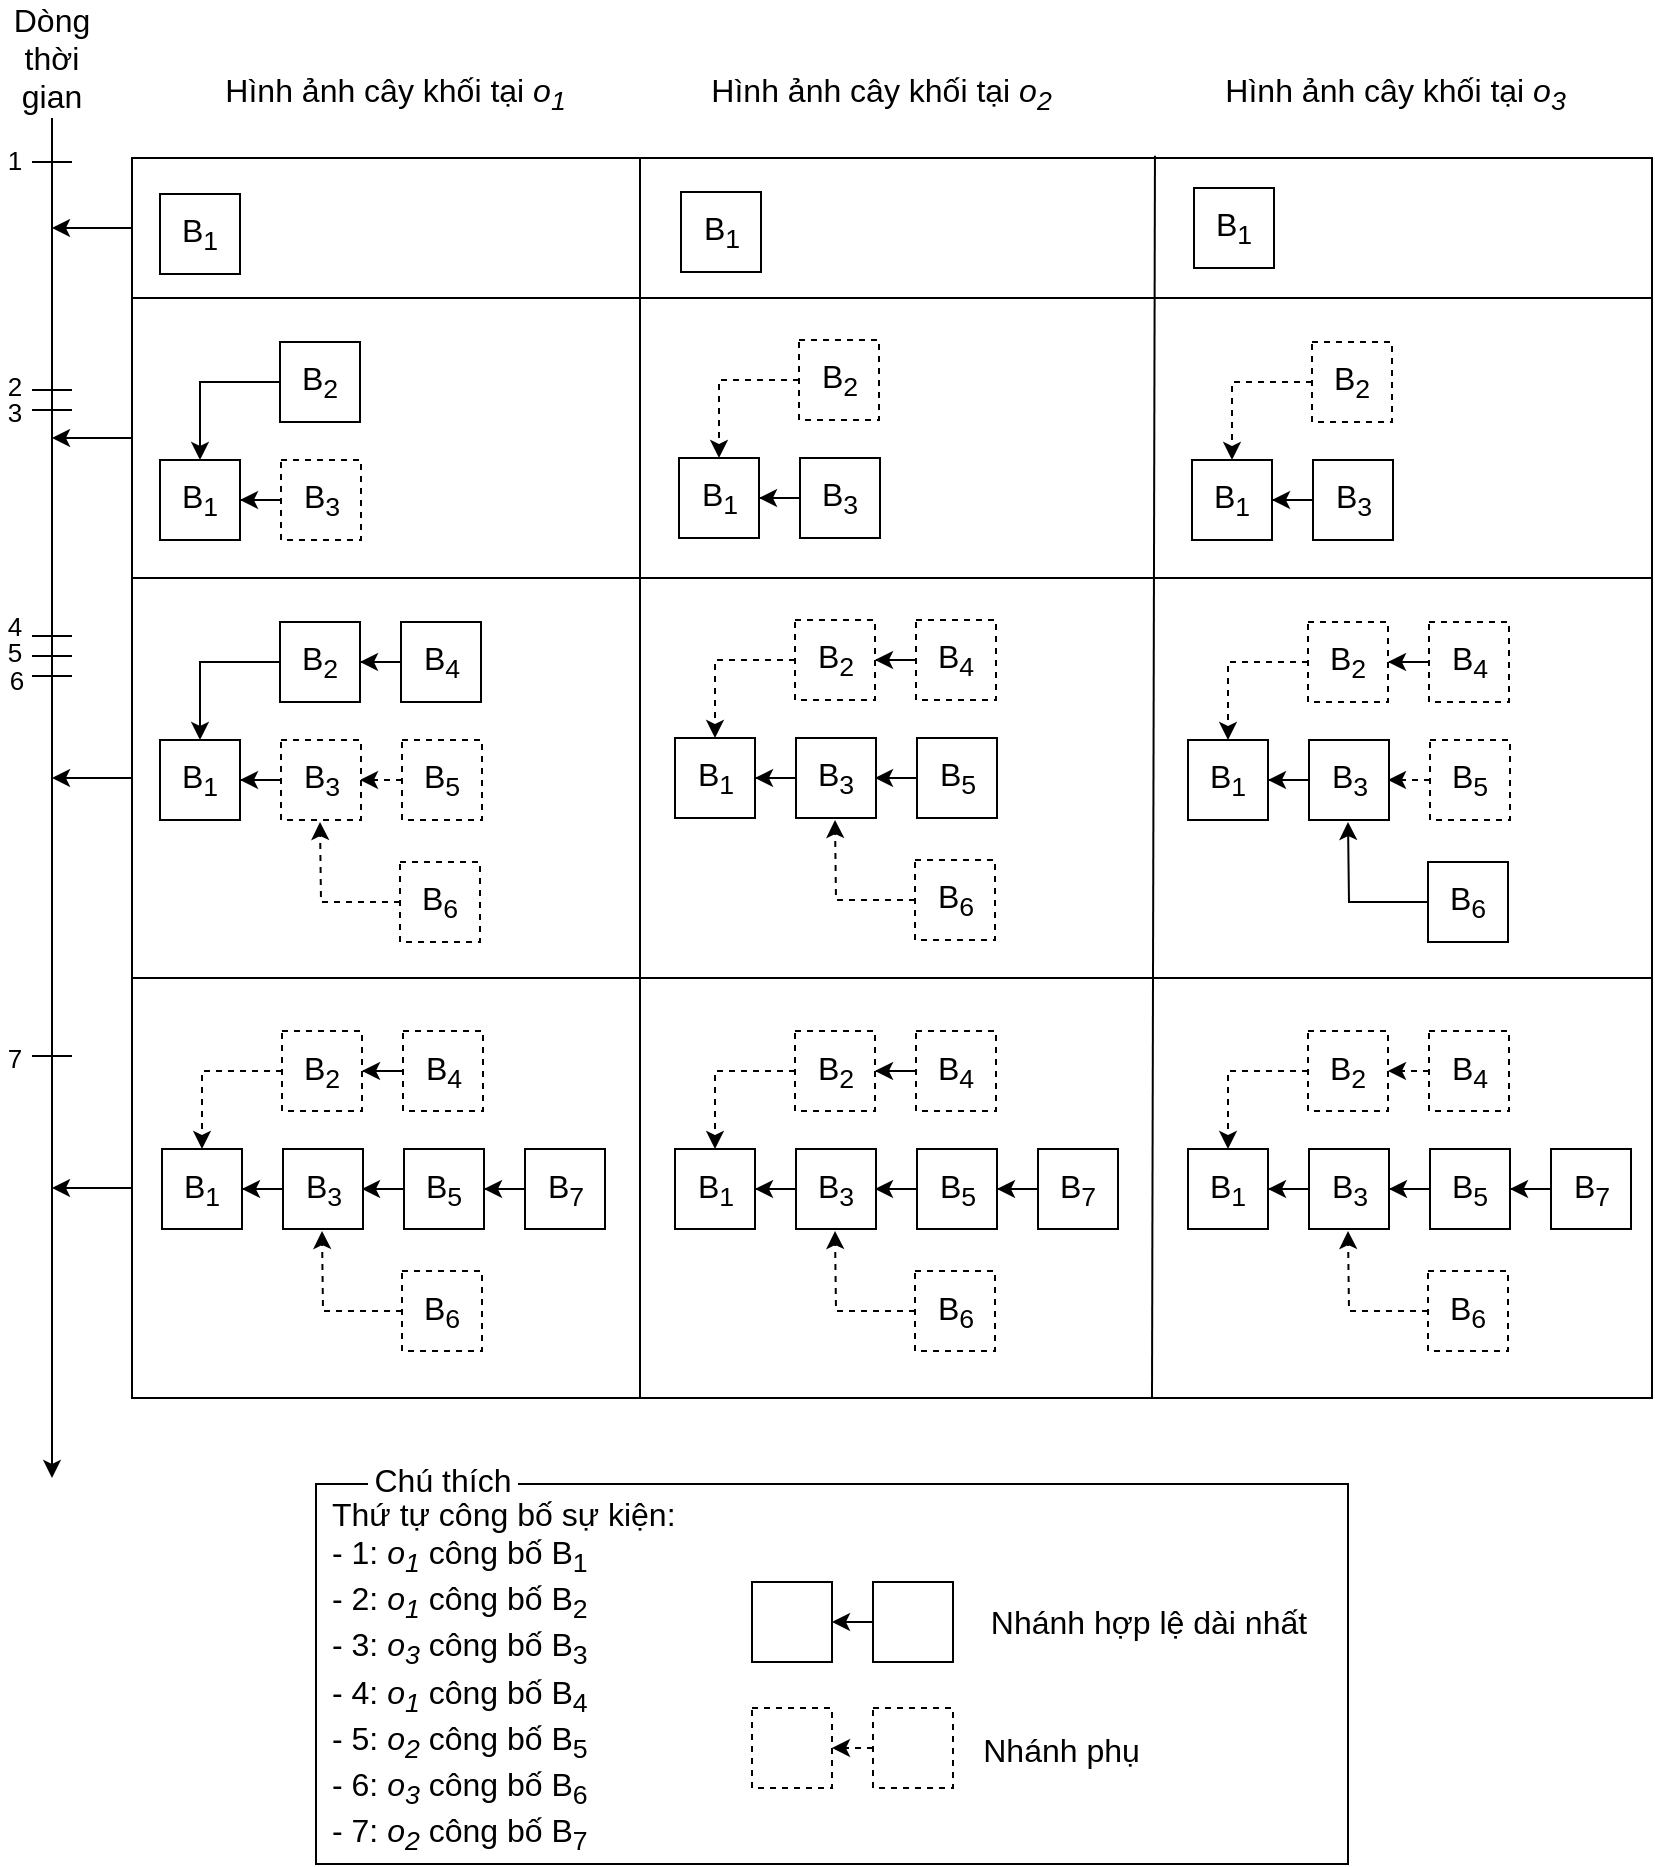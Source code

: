 <mxfile version="10.6.6" type="device"><diagram id="60pgcq1OhIvK2iMoYL3o" name="Page-1"><mxGraphModel dx="1680" dy="1042" grid="1" gridSize="10" guides="1" tooltips="1" connect="1" arrows="1" fold="1" page="1" pageScale="1" pageWidth="850" pageHeight="1100" math="0" shadow="0"><root><mxCell id="0"/><mxCell id="1" parent="0"/><mxCell id="Q00R8BkF4yOuJ2Dg_EBp-383" style="edgeStyle=orthogonalEdgeStyle;rounded=0;orthogonalLoop=1;jettySize=auto;html=1;endSize=6;fontSize=16;" edge="1" parent="1" source="Q00R8BkF4yOuJ2Dg_EBp-369"><mxGeometry relative="1" as="geometry"><mxPoint x="40" y="615" as="targetPoint"/></mxGeometry></mxCell><mxCell id="Q00R8BkF4yOuJ2Dg_EBp-369" value="" style="whiteSpace=wrap;html=1;fontSize=16;fillColor=none;" vertex="1" parent="1"><mxGeometry x="80" y="510" width="760" height="210" as="geometry"/></mxCell><mxCell id="Q00R8BkF4yOuJ2Dg_EBp-1" value="Dòng thời gian&lt;br&gt;" style="text;html=1;strokeColor=none;fillColor=none;align=center;verticalAlign=middle;whiteSpace=wrap;rounded=0;fontSize=16;" vertex="1" parent="1"><mxGeometry x="20" y="40" width="40" height="20" as="geometry"/></mxCell><mxCell id="Q00R8BkF4yOuJ2Dg_EBp-2" value="Hình ảnh cây khối tại &lt;i&gt;o&lt;sub&gt;1&lt;/sub&gt;&amp;nbsp;&lt;/i&gt;" style="text;html=1;strokeColor=none;fillColor=none;align=center;verticalAlign=middle;whiteSpace=wrap;rounded=0;fontSize=16;" vertex="1" parent="1"><mxGeometry x="74" y="58" width="280" height="20" as="geometry"/></mxCell><mxCell id="Q00R8BkF4yOuJ2Dg_EBp-3" value="Hình ảnh cây khối tại &lt;i&gt;o&lt;sub&gt;2&lt;/sub&gt;&amp;nbsp;&lt;/i&gt;" style="text;html=1;strokeColor=none;fillColor=none;align=center;verticalAlign=middle;whiteSpace=wrap;rounded=0;fontSize=16;" vertex="1" parent="1"><mxGeometry x="337" y="58" width="240" height="20" as="geometry"/></mxCell><mxCell id="Q00R8BkF4yOuJ2Dg_EBp-4" value="Hình ảnh cây khối tại &lt;i&gt;o&lt;sub&gt;3&lt;/sub&gt;&amp;nbsp;&lt;/i&gt;" style="text;html=1;strokeColor=none;fillColor=none;align=center;verticalAlign=middle;whiteSpace=wrap;rounded=0;fontSize=16;" vertex="1" parent="1"><mxGeometry x="594" y="58" width="240" height="20" as="geometry"/></mxCell><mxCell id="Q00R8BkF4yOuJ2Dg_EBp-98" value="B&lt;sub&gt;1&lt;/sub&gt;" style="rounded=0;whiteSpace=wrap;html=1;fontSize=16;" vertex="1" parent="1"><mxGeometry x="94" y="118" width="40" height="40" as="geometry"/></mxCell><mxCell id="Q00R8BkF4yOuJ2Dg_EBp-124" value="B&lt;sub&gt;1&lt;/sub&gt;" style="rounded=0;whiteSpace=wrap;html=1;fontSize=16;" vertex="1" parent="1"><mxGeometry x="354.5" y="117" width="40" height="40" as="geometry"/></mxCell><mxCell id="Q00R8BkF4yOuJ2Dg_EBp-150" value="B&lt;sub&gt;1&lt;/sub&gt;" style="rounded=0;whiteSpace=wrap;html=1;fontSize=16;" vertex="1" parent="1"><mxGeometry x="611" y="115" width="40" height="40" as="geometry"/></mxCell><mxCell id="Q00R8BkF4yOuJ2Dg_EBp-163" value="B&lt;sub&gt;1&lt;/sub&gt;" style="rounded=0;whiteSpace=wrap;html=1;fontSize=16;" vertex="1" parent="1"><mxGeometry x="94" y="251" width="40" height="40" as="geometry"/></mxCell><mxCell id="Q00R8BkF4yOuJ2Dg_EBp-164" style="edgeStyle=orthogonalEdgeStyle;rounded=0;orthogonalLoop=1;jettySize=auto;html=1;entryX=0.5;entryY=0;entryDx=0;entryDy=0;fontSize=16;" edge="1" parent="1" source="Q00R8BkF4yOuJ2Dg_EBp-165" target="Q00R8BkF4yOuJ2Dg_EBp-163"><mxGeometry relative="1" as="geometry"/></mxCell><mxCell id="Q00R8BkF4yOuJ2Dg_EBp-165" value="B&lt;sub&gt;2&lt;/sub&gt;" style="rounded=0;whiteSpace=wrap;html=1;fontSize=16;" vertex="1" parent="1"><mxGeometry x="154" y="192" width="40" height="40" as="geometry"/></mxCell><mxCell id="Q00R8BkF4yOuJ2Dg_EBp-166" style="edgeStyle=orthogonalEdgeStyle;rounded=0;orthogonalLoop=1;jettySize=auto;html=1;entryX=1;entryY=0.5;entryDx=0;entryDy=0;fontSize=16;dashed=1;" edge="1" parent="1" source="Q00R8BkF4yOuJ2Dg_EBp-167" target="Q00R8BkF4yOuJ2Dg_EBp-163"><mxGeometry relative="1" as="geometry"/></mxCell><mxCell id="Q00R8BkF4yOuJ2Dg_EBp-167" value="B&lt;sub&gt;3&lt;/sub&gt;" style="rounded=0;whiteSpace=wrap;html=1;fontSize=16;dashed=1;" vertex="1" parent="1"><mxGeometry x="154.5" y="251" width="40" height="40" as="geometry"/></mxCell><mxCell id="Q00R8BkF4yOuJ2Dg_EBp-176" value="B&lt;sub&gt;1&lt;/sub&gt;" style="rounded=0;whiteSpace=wrap;html=1;fontSize=16;" vertex="1" parent="1"><mxGeometry x="353.5" y="250" width="40" height="40" as="geometry"/></mxCell><mxCell id="Q00R8BkF4yOuJ2Dg_EBp-177" style="edgeStyle=orthogonalEdgeStyle;rounded=0;orthogonalLoop=1;jettySize=auto;html=1;entryX=0.5;entryY=0;entryDx=0;entryDy=0;fontSize=16;dashed=1;" edge="1" parent="1" source="Q00R8BkF4yOuJ2Dg_EBp-178" target="Q00R8BkF4yOuJ2Dg_EBp-176"><mxGeometry relative="1" as="geometry"/></mxCell><mxCell id="Q00R8BkF4yOuJ2Dg_EBp-178" value="B&lt;sub&gt;2&lt;/sub&gt;" style="rounded=0;whiteSpace=wrap;html=1;fontSize=16;dashed=1;" vertex="1" parent="1"><mxGeometry x="413.5" y="191" width="40" height="40" as="geometry"/></mxCell><mxCell id="Q00R8BkF4yOuJ2Dg_EBp-179" style="edgeStyle=orthogonalEdgeStyle;rounded=0;orthogonalLoop=1;jettySize=auto;html=1;entryX=1;entryY=0.5;entryDx=0;entryDy=0;fontSize=16;" edge="1" parent="1" source="Q00R8BkF4yOuJ2Dg_EBp-180" target="Q00R8BkF4yOuJ2Dg_EBp-176"><mxGeometry relative="1" as="geometry"/></mxCell><mxCell id="Q00R8BkF4yOuJ2Dg_EBp-180" value="B&lt;sub&gt;3&lt;/sub&gt;" style="rounded=0;whiteSpace=wrap;html=1;fontSize=16;" vertex="1" parent="1"><mxGeometry x="414" y="250" width="40" height="40" as="geometry"/></mxCell><mxCell id="Q00R8BkF4yOuJ2Dg_EBp-189" value="B&lt;sub&gt;1&lt;/sub&gt;" style="rounded=0;whiteSpace=wrap;html=1;fontSize=16;" vertex="1" parent="1"><mxGeometry x="610" y="251" width="40" height="40" as="geometry"/></mxCell><mxCell id="Q00R8BkF4yOuJ2Dg_EBp-190" style="edgeStyle=orthogonalEdgeStyle;rounded=0;orthogonalLoop=1;jettySize=auto;html=1;entryX=0.5;entryY=0;entryDx=0;entryDy=0;fontSize=16;dashed=1;" edge="1" parent="1" source="Q00R8BkF4yOuJ2Dg_EBp-191" target="Q00R8BkF4yOuJ2Dg_EBp-189"><mxGeometry relative="1" as="geometry"/></mxCell><mxCell id="Q00R8BkF4yOuJ2Dg_EBp-191" value="B&lt;sub&gt;2&lt;/sub&gt;" style="rounded=0;whiteSpace=wrap;html=1;fontSize=16;dashed=1;" vertex="1" parent="1"><mxGeometry x="670" y="192" width="40" height="40" as="geometry"/></mxCell><mxCell id="Q00R8BkF4yOuJ2Dg_EBp-192" style="edgeStyle=orthogonalEdgeStyle;rounded=0;orthogonalLoop=1;jettySize=auto;html=1;entryX=1;entryY=0.5;entryDx=0;entryDy=0;fontSize=16;" edge="1" parent="1" source="Q00R8BkF4yOuJ2Dg_EBp-193" target="Q00R8BkF4yOuJ2Dg_EBp-189"><mxGeometry relative="1" as="geometry"/></mxCell><mxCell id="Q00R8BkF4yOuJ2Dg_EBp-193" value="B&lt;sub&gt;3&lt;/sub&gt;" style="rounded=0;whiteSpace=wrap;html=1;fontSize=16;" vertex="1" parent="1"><mxGeometry x="670.5" y="251" width="40" height="40" as="geometry"/></mxCell><mxCell id="Q00R8BkF4yOuJ2Dg_EBp-197" style="edgeStyle=orthogonalEdgeStyle;rounded=0;orthogonalLoop=1;jettySize=auto;html=1;entryX=1;entryY=0.5;entryDx=0;entryDy=0;fontSize=16;" edge="1" parent="1" source="Q00R8BkF4yOuJ2Dg_EBp-198" target="Q00R8BkF4yOuJ2Dg_EBp-205"><mxGeometry relative="1" as="geometry"/></mxCell><mxCell id="Q00R8BkF4yOuJ2Dg_EBp-198" value="B&lt;sub&gt;4&lt;/sub&gt;" style="rounded=0;whiteSpace=wrap;html=1;fontSize=16;" vertex="1" parent="1"><mxGeometry x="214.5" y="332" width="40" height="40" as="geometry"/></mxCell><mxCell id="Q00R8BkF4yOuJ2Dg_EBp-199" style="edgeStyle=orthogonalEdgeStyle;rounded=0;orthogonalLoop=1;jettySize=auto;html=1;fontSize=16;dashed=1;" edge="1" parent="1" source="Q00R8BkF4yOuJ2Dg_EBp-200"><mxGeometry relative="1" as="geometry"><mxPoint x="194" y="411" as="targetPoint"/></mxGeometry></mxCell><mxCell id="Q00R8BkF4yOuJ2Dg_EBp-200" value="B&lt;sub&gt;5&lt;/sub&gt;" style="rounded=0;whiteSpace=wrap;html=1;fontSize=16;dashed=1;labelBackgroundColor=#ffffff;endArrow=classic;" vertex="1" parent="1"><mxGeometry x="215" y="391" width="40" height="40" as="geometry"/></mxCell><mxCell id="Q00R8BkF4yOuJ2Dg_EBp-201" style="edgeStyle=orthogonalEdgeStyle;rounded=0;orthogonalLoop=1;jettySize=auto;html=1;fontSize=16;dashed=1;" edge="1" parent="1" source="Q00R8BkF4yOuJ2Dg_EBp-202"><mxGeometry relative="1" as="geometry"><mxPoint x="174" y="432" as="targetPoint"/></mxGeometry></mxCell><mxCell id="Q00R8BkF4yOuJ2Dg_EBp-202" value="B&lt;sub&gt;6&lt;/sub&gt;" style="rounded=0;whiteSpace=wrap;html=1;fontSize=16;dashed=1;labelBackgroundColor=#ffffff;endArrow=classic;" vertex="1" parent="1"><mxGeometry x="214" y="452" width="40" height="40" as="geometry"/></mxCell><mxCell id="Q00R8BkF4yOuJ2Dg_EBp-203" value="B&lt;sub&gt;1&lt;/sub&gt;" style="rounded=0;whiteSpace=wrap;html=1;fontSize=16;" vertex="1" parent="1"><mxGeometry x="94" y="391" width="40" height="40" as="geometry"/></mxCell><mxCell id="Q00R8BkF4yOuJ2Dg_EBp-204" style="edgeStyle=orthogonalEdgeStyle;rounded=0;orthogonalLoop=1;jettySize=auto;html=1;entryX=0.5;entryY=0;entryDx=0;entryDy=0;fontSize=16;" edge="1" parent="1" source="Q00R8BkF4yOuJ2Dg_EBp-205" target="Q00R8BkF4yOuJ2Dg_EBp-203"><mxGeometry relative="1" as="geometry"/></mxCell><mxCell id="Q00R8BkF4yOuJ2Dg_EBp-205" value="B&lt;sub&gt;2&lt;/sub&gt;" style="rounded=0;whiteSpace=wrap;html=1;fontSize=16;" vertex="1" parent="1"><mxGeometry x="154" y="332" width="40" height="40" as="geometry"/></mxCell><mxCell id="Q00R8BkF4yOuJ2Dg_EBp-206" style="edgeStyle=orthogonalEdgeStyle;rounded=0;orthogonalLoop=1;jettySize=auto;html=1;entryX=1;entryY=0.5;entryDx=0;entryDy=0;fontSize=16;dashed=1;" edge="1" parent="1" source="Q00R8BkF4yOuJ2Dg_EBp-207" target="Q00R8BkF4yOuJ2Dg_EBp-203"><mxGeometry relative="1" as="geometry"/></mxCell><mxCell id="Q00R8BkF4yOuJ2Dg_EBp-207" value="B&lt;sub&gt;3&lt;/sub&gt;" style="rounded=0;whiteSpace=wrap;html=1;fontSize=16;dashed=1;labelBackgroundColor=#ffffff;endArrow=classic;" vertex="1" parent="1"><mxGeometry x="154.5" y="391" width="40" height="40" as="geometry"/></mxCell><mxCell id="Q00R8BkF4yOuJ2Dg_EBp-360" style="edgeStyle=orthogonalEdgeStyle;rounded=0;orthogonalLoop=1;jettySize=auto;html=1;entryX=1;entryY=0.5;entryDx=0;entryDy=0;dashed=1;endSize=6;fontSize=16;" edge="1" parent="1" source="Q00R8BkF4yOuJ2Dg_EBp-211" target="Q00R8BkF4yOuJ2Dg_EBp-218"><mxGeometry relative="1" as="geometry"/></mxCell><mxCell id="Q00R8BkF4yOuJ2Dg_EBp-211" value="B&lt;sub&gt;4&lt;/sub&gt;" style="rounded=0;whiteSpace=wrap;html=1;fontSize=16;dashed=1;labelBackgroundColor=#ffffff;endArrow=classic;" vertex="1" parent="1"><mxGeometry x="472" y="331" width="40" height="40" as="geometry"/></mxCell><mxCell id="Q00R8BkF4yOuJ2Dg_EBp-212" style="edgeStyle=orthogonalEdgeStyle;rounded=0;orthogonalLoop=1;jettySize=auto;html=1;fontSize=16;" edge="1" parent="1" source="Q00R8BkF4yOuJ2Dg_EBp-213"><mxGeometry relative="1" as="geometry"><mxPoint x="451.5" y="410" as="targetPoint"/></mxGeometry></mxCell><mxCell id="Q00R8BkF4yOuJ2Dg_EBp-213" value="B&lt;sub&gt;5&lt;/sub&gt;" style="rounded=0;whiteSpace=wrap;html=1;fontSize=16;" vertex="1" parent="1"><mxGeometry x="472.5" y="390" width="40" height="40" as="geometry"/></mxCell><mxCell id="Q00R8BkF4yOuJ2Dg_EBp-214" style="edgeStyle=orthogonalEdgeStyle;rounded=0;orthogonalLoop=1;jettySize=auto;html=1;fontSize=16;dashed=1;" edge="1" parent="1" source="Q00R8BkF4yOuJ2Dg_EBp-215"><mxGeometry relative="1" as="geometry"><mxPoint x="431.5" y="431" as="targetPoint"/></mxGeometry></mxCell><mxCell id="Q00R8BkF4yOuJ2Dg_EBp-215" value="B&lt;sub&gt;6&lt;/sub&gt;" style="rounded=0;whiteSpace=wrap;html=1;fontSize=16;dashed=1;labelBackgroundColor=#ffffff;endArrow=classic;" vertex="1" parent="1"><mxGeometry x="471.5" y="451" width="40" height="40" as="geometry"/></mxCell><mxCell id="Q00R8BkF4yOuJ2Dg_EBp-216" value="B&lt;sub&gt;1&lt;/sub&gt;" style="rounded=0;whiteSpace=wrap;html=1;fontSize=16;" vertex="1" parent="1"><mxGeometry x="351.5" y="390" width="40" height="40" as="geometry"/></mxCell><mxCell id="Q00R8BkF4yOuJ2Dg_EBp-217" style="edgeStyle=orthogonalEdgeStyle;rounded=0;orthogonalLoop=1;jettySize=auto;html=1;entryX=0.5;entryY=0;entryDx=0;entryDy=0;fontSize=16;dashed=1;" edge="1" parent="1" source="Q00R8BkF4yOuJ2Dg_EBp-218" target="Q00R8BkF4yOuJ2Dg_EBp-216"><mxGeometry relative="1" as="geometry"/></mxCell><mxCell id="Q00R8BkF4yOuJ2Dg_EBp-218" value="B&lt;sub&gt;2&lt;/sub&gt;" style="rounded=0;whiteSpace=wrap;html=1;fontSize=16;dashed=1;labelBackgroundColor=#ffffff;endArrow=classic;" vertex="1" parent="1"><mxGeometry x="411.5" y="331" width="40" height="40" as="geometry"/></mxCell><mxCell id="Q00R8BkF4yOuJ2Dg_EBp-219" style="edgeStyle=orthogonalEdgeStyle;rounded=0;orthogonalLoop=1;jettySize=auto;html=1;entryX=1;entryY=0.5;entryDx=0;entryDy=0;fontSize=16;" edge="1" parent="1" source="Q00R8BkF4yOuJ2Dg_EBp-220" target="Q00R8BkF4yOuJ2Dg_EBp-216"><mxGeometry relative="1" as="geometry"/></mxCell><mxCell id="Q00R8BkF4yOuJ2Dg_EBp-220" value="B&lt;sub&gt;3&lt;/sub&gt;" style="rounded=0;whiteSpace=wrap;html=1;fontSize=16;" vertex="1" parent="1"><mxGeometry x="412" y="390" width="40" height="40" as="geometry"/></mxCell><mxCell id="Q00R8BkF4yOuJ2Dg_EBp-223" style="edgeStyle=orthogonalEdgeStyle;rounded=0;orthogonalLoop=1;jettySize=auto;html=1;entryX=1;entryY=0.5;entryDx=0;entryDy=0;fontSize=16;dashed=1;" edge="1" parent="1" source="Q00R8BkF4yOuJ2Dg_EBp-224" target="Q00R8BkF4yOuJ2Dg_EBp-231"><mxGeometry relative="1" as="geometry"/></mxCell><mxCell id="Q00R8BkF4yOuJ2Dg_EBp-224" value="B&lt;sub&gt;4&lt;/sub&gt;" style="rounded=0;whiteSpace=wrap;html=1;fontSize=16;dashed=1;labelBackgroundColor=#ffffff;endArrow=classic;" vertex="1" parent="1"><mxGeometry x="728.5" y="332" width="40" height="40" as="geometry"/></mxCell><mxCell id="Q00R8BkF4yOuJ2Dg_EBp-225" style="edgeStyle=orthogonalEdgeStyle;rounded=0;orthogonalLoop=1;jettySize=auto;html=1;fontSize=16;dashed=1;" edge="1" parent="1" source="Q00R8BkF4yOuJ2Dg_EBp-226"><mxGeometry relative="1" as="geometry"><mxPoint x="708" y="411" as="targetPoint"/></mxGeometry></mxCell><mxCell id="Q00R8BkF4yOuJ2Dg_EBp-226" value="B&lt;sub&gt;5&lt;/sub&gt;" style="rounded=0;whiteSpace=wrap;html=1;fontSize=16;dashed=1;labelBackgroundColor=#ffffff;endArrow=classic;" vertex="1" parent="1"><mxGeometry x="729" y="391" width="40" height="40" as="geometry"/></mxCell><mxCell id="Q00R8BkF4yOuJ2Dg_EBp-227" style="edgeStyle=orthogonalEdgeStyle;rounded=0;orthogonalLoop=1;jettySize=auto;html=1;fontSize=16;" edge="1" parent="1" source="Q00R8BkF4yOuJ2Dg_EBp-228"><mxGeometry relative="1" as="geometry"><mxPoint x="688" y="432" as="targetPoint"/></mxGeometry></mxCell><mxCell id="Q00R8BkF4yOuJ2Dg_EBp-228" value="B&lt;sub&gt;6&lt;/sub&gt;" style="rounded=0;whiteSpace=wrap;html=1;fontSize=16;" vertex="1" parent="1"><mxGeometry x="728" y="452" width="40" height="40" as="geometry"/></mxCell><mxCell id="Q00R8BkF4yOuJ2Dg_EBp-229" value="B&lt;sub&gt;1&lt;/sub&gt;" style="rounded=0;whiteSpace=wrap;html=1;fontSize=16;" vertex="1" parent="1"><mxGeometry x="608" y="391" width="40" height="40" as="geometry"/></mxCell><mxCell id="Q00R8BkF4yOuJ2Dg_EBp-230" style="edgeStyle=orthogonalEdgeStyle;rounded=0;orthogonalLoop=1;jettySize=auto;html=1;entryX=0.5;entryY=0;entryDx=0;entryDy=0;fontSize=16;dashed=1;" edge="1" parent="1" source="Q00R8BkF4yOuJ2Dg_EBp-231" target="Q00R8BkF4yOuJ2Dg_EBp-229"><mxGeometry relative="1" as="geometry"/></mxCell><mxCell id="Q00R8BkF4yOuJ2Dg_EBp-231" value="B&lt;sub&gt;2&lt;/sub&gt;" style="rounded=0;whiteSpace=wrap;html=1;fontSize=16;dashed=1;labelBackgroundColor=#ffffff;endArrow=classic;" vertex="1" parent="1"><mxGeometry x="668" y="332" width="40" height="40" as="geometry"/></mxCell><mxCell id="Q00R8BkF4yOuJ2Dg_EBp-232" style="edgeStyle=orthogonalEdgeStyle;rounded=0;orthogonalLoop=1;jettySize=auto;html=1;entryX=1;entryY=0.5;entryDx=0;entryDy=0;fontSize=16;" edge="1" parent="1" source="Q00R8BkF4yOuJ2Dg_EBp-233" target="Q00R8BkF4yOuJ2Dg_EBp-229"><mxGeometry relative="1" as="geometry"/></mxCell><mxCell id="Q00R8BkF4yOuJ2Dg_EBp-233" value="B&lt;sub&gt;3&lt;/sub&gt;" style="rounded=0;whiteSpace=wrap;html=1;fontSize=16;" vertex="1" parent="1"><mxGeometry x="668.5" y="391" width="40" height="40" as="geometry"/></mxCell><mxCell id="Q00R8BkF4yOuJ2Dg_EBp-236" style="edgeStyle=orthogonalEdgeStyle;rounded=0;orthogonalLoop=1;jettySize=auto;html=1;entryX=1;entryY=0.5;entryDx=0;entryDy=0;fontSize=16;dashed=1;" edge="1" parent="1" source="Q00R8BkF4yOuJ2Dg_EBp-237" target="Q00R8BkF4yOuJ2Dg_EBp-244"><mxGeometry relative="1" as="geometry"/></mxCell><mxCell id="Q00R8BkF4yOuJ2Dg_EBp-237" value="B&lt;sub&gt;4&lt;/sub&gt;" style="rounded=0;whiteSpace=wrap;html=1;fontSize=16;dashed=1;labelBackgroundColor=#ffffff;endArrow=classic;" vertex="1" parent="1"><mxGeometry x="215.5" y="536.5" width="40" height="40" as="geometry"/></mxCell><mxCell id="Q00R8BkF4yOuJ2Dg_EBp-238" style="edgeStyle=orthogonalEdgeStyle;rounded=0;orthogonalLoop=1;jettySize=auto;html=1;fontSize=16;" edge="1" parent="1" source="Q00R8BkF4yOuJ2Dg_EBp-239"><mxGeometry relative="1" as="geometry"><mxPoint x="195" y="615.5" as="targetPoint"/></mxGeometry></mxCell><mxCell id="Q00R8BkF4yOuJ2Dg_EBp-239" value="B&lt;sub&gt;5&lt;/sub&gt;" style="rounded=0;whiteSpace=wrap;html=1;fontSize=16;" vertex="1" parent="1"><mxGeometry x="216" y="595.5" width="40" height="40" as="geometry"/></mxCell><mxCell id="Q00R8BkF4yOuJ2Dg_EBp-240" style="edgeStyle=orthogonalEdgeStyle;rounded=0;orthogonalLoop=1;jettySize=auto;html=1;fontSize=16;dashed=1;" edge="1" parent="1" source="Q00R8BkF4yOuJ2Dg_EBp-241"><mxGeometry relative="1" as="geometry"><mxPoint x="175" y="636.5" as="targetPoint"/></mxGeometry></mxCell><mxCell id="Q00R8BkF4yOuJ2Dg_EBp-241" value="B&lt;sub&gt;6&lt;/sub&gt;" style="rounded=0;whiteSpace=wrap;html=1;fontSize=16;dashed=1;labelBackgroundColor=#ffffff;endArrow=classic;" vertex="1" parent="1"><mxGeometry x="215" y="656.5" width="40" height="40" as="geometry"/></mxCell><mxCell id="Q00R8BkF4yOuJ2Dg_EBp-242" value="B&lt;sub&gt;1&lt;/sub&gt;" style="rounded=0;whiteSpace=wrap;html=1;fontSize=16;" vertex="1" parent="1"><mxGeometry x="95" y="595.5" width="40" height="40" as="geometry"/></mxCell><mxCell id="Q00R8BkF4yOuJ2Dg_EBp-243" style="edgeStyle=orthogonalEdgeStyle;rounded=0;orthogonalLoop=1;jettySize=auto;html=1;entryX=0.5;entryY=0;entryDx=0;entryDy=0;fontSize=16;dashed=1;" edge="1" parent="1" source="Q00R8BkF4yOuJ2Dg_EBp-244" target="Q00R8BkF4yOuJ2Dg_EBp-242"><mxGeometry relative="1" as="geometry"/></mxCell><mxCell id="Q00R8BkF4yOuJ2Dg_EBp-244" value="B&lt;sub&gt;2&lt;/sub&gt;" style="rounded=0;whiteSpace=wrap;html=1;fontSize=16;dashed=1;labelBackgroundColor=#ffffff;endArrow=classic;" vertex="1" parent="1"><mxGeometry x="155" y="536.5" width="40" height="40" as="geometry"/></mxCell><mxCell id="Q00R8BkF4yOuJ2Dg_EBp-245" style="edgeStyle=orthogonalEdgeStyle;rounded=0;orthogonalLoop=1;jettySize=auto;html=1;entryX=1;entryY=0.5;entryDx=0;entryDy=0;fontSize=16;" edge="1" parent="1" source="Q00R8BkF4yOuJ2Dg_EBp-246" target="Q00R8BkF4yOuJ2Dg_EBp-242"><mxGeometry relative="1" as="geometry"/></mxCell><mxCell id="Q00R8BkF4yOuJ2Dg_EBp-246" value="B&lt;sub&gt;3&lt;/sub&gt;" style="rounded=0;whiteSpace=wrap;html=1;fontSize=16;" vertex="1" parent="1"><mxGeometry x="155.5" y="595.5" width="40" height="40" as="geometry"/></mxCell><mxCell id="Q00R8BkF4yOuJ2Dg_EBp-247" style="edgeStyle=orthogonalEdgeStyle;rounded=0;orthogonalLoop=1;jettySize=auto;html=1;entryX=1;entryY=0.5;entryDx=0;entryDy=0;fontSize=16;" edge="1" parent="1" source="Q00R8BkF4yOuJ2Dg_EBp-248" target="Q00R8BkF4yOuJ2Dg_EBp-239"><mxGeometry relative="1" as="geometry"/></mxCell><mxCell id="Q00R8BkF4yOuJ2Dg_EBp-248" value="B&lt;sub&gt;7&lt;/sub&gt;" style="rounded=0;whiteSpace=wrap;html=1;fontSize=16;" vertex="1" parent="1"><mxGeometry x="276.5" y="595.5" width="40" height="40" as="geometry"/></mxCell><mxCell id="Q00R8BkF4yOuJ2Dg_EBp-249" style="edgeStyle=orthogonalEdgeStyle;rounded=0;orthogonalLoop=1;jettySize=auto;html=1;entryX=1;entryY=0.5;entryDx=0;entryDy=0;fontSize=16;dashed=1;" edge="1" parent="1" source="Q00R8BkF4yOuJ2Dg_EBp-250" target="Q00R8BkF4yOuJ2Dg_EBp-257"><mxGeometry relative="1" as="geometry"/></mxCell><mxCell id="Q00R8BkF4yOuJ2Dg_EBp-250" value="B&lt;sub&gt;4&lt;/sub&gt;" style="rounded=0;whiteSpace=wrap;html=1;fontSize=16;dashed=1;labelBackgroundColor=#ffffff;endArrow=classic;" vertex="1" parent="1"><mxGeometry x="472" y="536.5" width="40" height="40" as="geometry"/></mxCell><mxCell id="Q00R8BkF4yOuJ2Dg_EBp-251" style="edgeStyle=orthogonalEdgeStyle;rounded=0;orthogonalLoop=1;jettySize=auto;html=1;fontSize=16;" edge="1" parent="1" source="Q00R8BkF4yOuJ2Dg_EBp-252"><mxGeometry relative="1" as="geometry"><mxPoint x="451.5" y="615.5" as="targetPoint"/></mxGeometry></mxCell><mxCell id="Q00R8BkF4yOuJ2Dg_EBp-252" value="B&lt;sub&gt;5&lt;/sub&gt;" style="rounded=0;whiteSpace=wrap;html=1;fontSize=16;" vertex="1" parent="1"><mxGeometry x="472.5" y="595.5" width="40" height="40" as="geometry"/></mxCell><mxCell id="Q00R8BkF4yOuJ2Dg_EBp-253" style="edgeStyle=orthogonalEdgeStyle;rounded=0;orthogonalLoop=1;jettySize=auto;html=1;fontSize=16;dashed=1;" edge="1" parent="1" source="Q00R8BkF4yOuJ2Dg_EBp-254"><mxGeometry relative="1" as="geometry"><mxPoint x="431.5" y="636.5" as="targetPoint"/></mxGeometry></mxCell><mxCell id="Q00R8BkF4yOuJ2Dg_EBp-254" value="B&lt;sub&gt;6&lt;/sub&gt;" style="rounded=0;whiteSpace=wrap;html=1;fontSize=16;dashed=1;labelBackgroundColor=#ffffff;endArrow=classic;" vertex="1" parent="1"><mxGeometry x="471.5" y="656.5" width="40" height="40" as="geometry"/></mxCell><mxCell id="Q00R8BkF4yOuJ2Dg_EBp-255" value="B&lt;sub&gt;1&lt;/sub&gt;" style="rounded=0;whiteSpace=wrap;html=1;fontSize=16;" vertex="1" parent="1"><mxGeometry x="351.5" y="595.5" width="40" height="40" as="geometry"/></mxCell><mxCell id="Q00R8BkF4yOuJ2Dg_EBp-256" style="edgeStyle=orthogonalEdgeStyle;rounded=0;orthogonalLoop=1;jettySize=auto;html=1;entryX=0.5;entryY=0;entryDx=0;entryDy=0;fontSize=16;dashed=1;" edge="1" parent="1" source="Q00R8BkF4yOuJ2Dg_EBp-257" target="Q00R8BkF4yOuJ2Dg_EBp-255"><mxGeometry relative="1" as="geometry"/></mxCell><mxCell id="Q00R8BkF4yOuJ2Dg_EBp-257" value="B&lt;sub&gt;2&lt;/sub&gt;" style="rounded=0;whiteSpace=wrap;html=1;fontSize=16;dashed=1;labelBackgroundColor=#ffffff;endArrow=classic;" vertex="1" parent="1"><mxGeometry x="411.5" y="536.5" width="40" height="40" as="geometry"/></mxCell><mxCell id="Q00R8BkF4yOuJ2Dg_EBp-258" style="edgeStyle=orthogonalEdgeStyle;rounded=0;orthogonalLoop=1;jettySize=auto;html=1;entryX=1;entryY=0.5;entryDx=0;entryDy=0;fontSize=16;" edge="1" parent="1" source="Q00R8BkF4yOuJ2Dg_EBp-259" target="Q00R8BkF4yOuJ2Dg_EBp-255"><mxGeometry relative="1" as="geometry"/></mxCell><mxCell id="Q00R8BkF4yOuJ2Dg_EBp-259" value="B&lt;sub&gt;3&lt;/sub&gt;" style="rounded=0;whiteSpace=wrap;html=1;fontSize=16;" vertex="1" parent="1"><mxGeometry x="412" y="595.5" width="40" height="40" as="geometry"/></mxCell><mxCell id="Q00R8BkF4yOuJ2Dg_EBp-260" style="edgeStyle=orthogonalEdgeStyle;rounded=0;orthogonalLoop=1;jettySize=auto;html=1;entryX=1;entryY=0.5;entryDx=0;entryDy=0;fontSize=16;" edge="1" parent="1" source="Q00R8BkF4yOuJ2Dg_EBp-261" target="Q00R8BkF4yOuJ2Dg_EBp-252"><mxGeometry relative="1" as="geometry"/></mxCell><mxCell id="Q00R8BkF4yOuJ2Dg_EBp-261" value="B&lt;sub&gt;7&lt;/sub&gt;" style="rounded=0;whiteSpace=wrap;html=1;fontSize=16;" vertex="1" parent="1"><mxGeometry x="533" y="595.5" width="40" height="40" as="geometry"/></mxCell><mxCell id="Q00R8BkF4yOuJ2Dg_EBp-275" style="edgeStyle=orthogonalEdgeStyle;rounded=0;orthogonalLoop=1;jettySize=auto;html=1;exitX=0;exitY=0.5;exitDx=0;exitDy=0;fontSize=16;entryX=1;entryY=0.5;entryDx=0;entryDy=0;dashed=1;" edge="1" parent="1" source="Q00R8BkF4yOuJ2Dg_EBp-263" target="Q00R8BkF4yOuJ2Dg_EBp-270"><mxGeometry relative="1" as="geometry"><mxPoint x="709.647" y="555.941" as="targetPoint"/></mxGeometry></mxCell><mxCell id="Q00R8BkF4yOuJ2Dg_EBp-263" value="B&lt;sub&gt;4&lt;/sub&gt;" style="rounded=0;whiteSpace=wrap;html=1;fontSize=16;dashed=1;labelBackgroundColor=#ffffff;endArrow=classic;" vertex="1" parent="1"><mxGeometry x="728.5" y="536.5" width="40" height="40" as="geometry"/></mxCell><mxCell id="Q00R8BkF4yOuJ2Dg_EBp-277" style="edgeStyle=orthogonalEdgeStyle;rounded=0;orthogonalLoop=1;jettySize=auto;html=1;fontSize=16;" edge="1" parent="1" source="Q00R8BkF4yOuJ2Dg_EBp-265" target="Q00R8BkF4yOuJ2Dg_EBp-272"><mxGeometry relative="1" as="geometry"/></mxCell><mxCell id="Q00R8BkF4yOuJ2Dg_EBp-265" value="B&lt;sub&gt;5&lt;/sub&gt;" style="rounded=0;whiteSpace=wrap;html=1;fontSize=16;" vertex="1" parent="1"><mxGeometry x="729" y="595.5" width="40" height="40" as="geometry"/></mxCell><mxCell id="Q00R8BkF4yOuJ2Dg_EBp-266" style="edgeStyle=orthogonalEdgeStyle;rounded=0;orthogonalLoop=1;jettySize=auto;html=1;fontSize=16;dashed=1;" edge="1" parent="1" source="Q00R8BkF4yOuJ2Dg_EBp-267"><mxGeometry relative="1" as="geometry"><mxPoint x="688" y="636.5" as="targetPoint"/></mxGeometry></mxCell><mxCell id="Q00R8BkF4yOuJ2Dg_EBp-267" value="B&lt;sub&gt;6&lt;/sub&gt;" style="rounded=0;whiteSpace=wrap;html=1;fontSize=16;dashed=1;labelBackgroundColor=#ffffff;endArrow=classic;" vertex="1" parent="1"><mxGeometry x="728" y="656.5" width="40" height="40" as="geometry"/></mxCell><mxCell id="Q00R8BkF4yOuJ2Dg_EBp-268" value="B&lt;sub&gt;1&lt;/sub&gt;" style="rounded=0;whiteSpace=wrap;html=1;fontSize=16;" vertex="1" parent="1"><mxGeometry x="608" y="595.5" width="40" height="40" as="geometry"/></mxCell><mxCell id="Q00R8BkF4yOuJ2Dg_EBp-269" style="edgeStyle=orthogonalEdgeStyle;rounded=0;orthogonalLoop=1;jettySize=auto;html=1;entryX=0.5;entryY=0;entryDx=0;entryDy=0;fontSize=16;dashed=1;" edge="1" parent="1" source="Q00R8BkF4yOuJ2Dg_EBp-270" target="Q00R8BkF4yOuJ2Dg_EBp-268"><mxGeometry relative="1" as="geometry"/></mxCell><mxCell id="Q00R8BkF4yOuJ2Dg_EBp-270" value="B&lt;sub&gt;2&lt;/sub&gt;" style="rounded=0;whiteSpace=wrap;html=1;fontSize=16;dashed=1;labelBackgroundColor=#ffffff;endArrow=classic;" vertex="1" parent="1"><mxGeometry x="668" y="536.5" width="40" height="40" as="geometry"/></mxCell><mxCell id="Q00R8BkF4yOuJ2Dg_EBp-271" style="edgeStyle=orthogonalEdgeStyle;rounded=0;orthogonalLoop=1;jettySize=auto;html=1;entryX=1;entryY=0.5;entryDx=0;entryDy=0;fontSize=16;endSize=6;" edge="1" parent="1" source="Q00R8BkF4yOuJ2Dg_EBp-272" target="Q00R8BkF4yOuJ2Dg_EBp-268"><mxGeometry relative="1" as="geometry"/></mxCell><mxCell id="Q00R8BkF4yOuJ2Dg_EBp-272" value="B&lt;sub&gt;3&lt;/sub&gt;" style="rounded=0;whiteSpace=wrap;html=1;fontSize=16;" vertex="1" parent="1"><mxGeometry x="668.5" y="595.5" width="40" height="40" as="geometry"/></mxCell><mxCell id="Q00R8BkF4yOuJ2Dg_EBp-279" style="edgeStyle=orthogonalEdgeStyle;rounded=0;orthogonalLoop=1;jettySize=auto;html=1;fontSize=16;" edge="1" parent="1" source="Q00R8BkF4yOuJ2Dg_EBp-274" target="Q00R8BkF4yOuJ2Dg_EBp-265"><mxGeometry relative="1" as="geometry"/></mxCell><mxCell id="Q00R8BkF4yOuJ2Dg_EBp-274" value="B&lt;sub&gt;7&lt;/sub&gt;" style="rounded=0;whiteSpace=wrap;html=1;fontSize=16;" vertex="1" parent="1"><mxGeometry x="789.5" y="595.5" width="40" height="40" as="geometry"/></mxCell><mxCell id="Q00R8BkF4yOuJ2Dg_EBp-361" value="" style="endArrow=classic;html=1;fontSize=16;" edge="1" parent="1"><mxGeometry width="50" height="50" relative="1" as="geometry"><mxPoint x="40" y="80" as="sourcePoint"/><mxPoint x="40" y="760" as="targetPoint"/></mxGeometry></mxCell><mxCell id="Q00R8BkF4yOuJ2Dg_EBp-362" value="" style="endArrow=none;html=1;fontSize=16;" edge="1" parent="1"><mxGeometry width="50" height="50" relative="1" as="geometry"><mxPoint x="30" y="102" as="sourcePoint"/><mxPoint x="50" y="102" as="targetPoint"/></mxGeometry></mxCell><mxCell id="Q00R8BkF4yOuJ2Dg_EBp-363" value="" style="endArrow=none;html=1;fontSize=16;" edge="1" parent="1"><mxGeometry width="50" height="50" relative="1" as="geometry"><mxPoint x="30" y="216" as="sourcePoint"/><mxPoint x="50" y="216" as="targetPoint"/></mxGeometry></mxCell><mxCell id="Q00R8BkF4yOuJ2Dg_EBp-364" value="" style="endArrow=none;html=1;fontSize=16;" edge="1" parent="1"><mxGeometry width="50" height="50" relative="1" as="geometry"><mxPoint x="30" y="226" as="sourcePoint"/><mxPoint x="50" y="226" as="targetPoint"/></mxGeometry></mxCell><mxCell id="Q00R8BkF4yOuJ2Dg_EBp-365" value="" style="endArrow=none;html=1;fontSize=16;" edge="1" parent="1"><mxGeometry width="50" height="50" relative="1" as="geometry"><mxPoint x="30" y="339" as="sourcePoint"/><mxPoint x="50" y="339" as="targetPoint"/></mxGeometry></mxCell><mxCell id="Q00R8BkF4yOuJ2Dg_EBp-366" value="" style="endArrow=none;html=1;fontSize=16;" edge="1" parent="1"><mxGeometry width="50" height="50" relative="1" as="geometry"><mxPoint x="30" y="349" as="sourcePoint"/><mxPoint x="50" y="349" as="targetPoint"/></mxGeometry></mxCell><mxCell id="Q00R8BkF4yOuJ2Dg_EBp-367" value="" style="endArrow=none;html=1;fontSize=16;" edge="1" parent="1"><mxGeometry width="50" height="50" relative="1" as="geometry"><mxPoint x="30" y="359" as="sourcePoint"/><mxPoint x="50" y="359" as="targetPoint"/></mxGeometry></mxCell><mxCell id="Q00R8BkF4yOuJ2Dg_EBp-368" value="" style="endArrow=none;html=1;fontSize=16;" edge="1" parent="1"><mxGeometry width="50" height="50" relative="1" as="geometry"><mxPoint x="30" y="549" as="sourcePoint"/><mxPoint x="50" y="549" as="targetPoint"/></mxGeometry></mxCell><mxCell id="Q00R8BkF4yOuJ2Dg_EBp-371" value="" style="endArrow=none;html=1;fontSize=16;" edge="1" parent="1"><mxGeometry width="50" height="50" relative="1" as="geometry"><mxPoint x="334" y="100" as="sourcePoint"/><mxPoint x="334" y="720" as="targetPoint"/></mxGeometry></mxCell><mxCell id="Q00R8BkF4yOuJ2Dg_EBp-372" value="" style="endArrow=none;html=1;fontSize=16;exitX=0.673;exitY=-0.016;exitDx=0;exitDy=0;exitPerimeter=0;" edge="1" parent="1" source="Q00R8BkF4yOuJ2Dg_EBp-379"><mxGeometry width="50" height="50" relative="1" as="geometry"><mxPoint x="590" y="511" as="sourcePoint"/><mxPoint x="590" y="720" as="targetPoint"/></mxGeometry></mxCell><mxCell id="Q00R8BkF4yOuJ2Dg_EBp-382" style="edgeStyle=orthogonalEdgeStyle;rounded=0;orthogonalLoop=1;jettySize=auto;html=1;endSize=6;fontSize=16;" edge="1" parent="1" source="Q00R8BkF4yOuJ2Dg_EBp-373"><mxGeometry relative="1" as="geometry"><mxPoint x="40" y="410" as="targetPoint"/></mxGeometry></mxCell><mxCell id="Q00R8BkF4yOuJ2Dg_EBp-373" value="" style="whiteSpace=wrap;html=1;fontSize=16;fillColor=none;" vertex="1" parent="1"><mxGeometry x="80" y="310" width="760" height="200" as="geometry"/></mxCell><mxCell id="Q00R8BkF4yOuJ2Dg_EBp-381" style="edgeStyle=orthogonalEdgeStyle;rounded=0;orthogonalLoop=1;jettySize=auto;html=1;endSize=6;fontSize=16;" edge="1" parent="1" source="Q00R8BkF4yOuJ2Dg_EBp-376"><mxGeometry relative="1" as="geometry"><mxPoint x="40" y="240" as="targetPoint"/></mxGeometry></mxCell><mxCell id="Q00R8BkF4yOuJ2Dg_EBp-376" value="" style="whiteSpace=wrap;html=1;fontSize=16;fillColor=none;" vertex="1" parent="1"><mxGeometry x="80" y="170" width="760" height="140" as="geometry"/></mxCell><mxCell id="Q00R8BkF4yOuJ2Dg_EBp-380" style="edgeStyle=orthogonalEdgeStyle;rounded=0;orthogonalLoop=1;jettySize=auto;html=1;endSize=6;fontSize=16;" edge="1" parent="1" source="Q00R8BkF4yOuJ2Dg_EBp-379"><mxGeometry relative="1" as="geometry"><mxPoint x="40" y="135" as="targetPoint"/></mxGeometry></mxCell><mxCell id="Q00R8BkF4yOuJ2Dg_EBp-379" value="" style="whiteSpace=wrap;html=1;fontSize=16;fillColor=none;" vertex="1" parent="1"><mxGeometry x="80" y="100" width="760" height="70" as="geometry"/></mxCell><mxCell id="Q00R8BkF4yOuJ2Dg_EBp-384" value="1" style="text;html=1;strokeColor=none;fillColor=none;align=center;verticalAlign=middle;whiteSpace=wrap;rounded=0;fontSize=13;" vertex="1" parent="1"><mxGeometry x="14" y="90" width="15" height="21" as="geometry"/></mxCell><mxCell id="Q00R8BkF4yOuJ2Dg_EBp-387" value="2" style="text;html=1;strokeColor=none;fillColor=none;align=center;verticalAlign=middle;whiteSpace=wrap;rounded=0;fontSize=13;" vertex="1" parent="1"><mxGeometry x="14" y="203" width="15" height="21" as="geometry"/></mxCell><mxCell id="Q00R8BkF4yOuJ2Dg_EBp-388" value="3" style="text;html=1;strokeColor=none;fillColor=none;align=center;verticalAlign=middle;whiteSpace=wrap;rounded=0;fontSize=13;" vertex="1" parent="1"><mxGeometry x="14" y="216" width="15" height="21" as="geometry"/></mxCell><mxCell id="Q00R8BkF4yOuJ2Dg_EBp-391" value="4" style="text;html=1;strokeColor=none;fillColor=none;align=center;verticalAlign=middle;whiteSpace=wrap;rounded=0;fontSize=13;" vertex="1" parent="1"><mxGeometry x="14" y="323" width="15" height="21" as="geometry"/></mxCell><mxCell id="Q00R8BkF4yOuJ2Dg_EBp-392" value="5" style="text;html=1;strokeColor=none;fillColor=none;align=center;verticalAlign=middle;whiteSpace=wrap;rounded=0;fontSize=13;" vertex="1" parent="1"><mxGeometry x="14" y="336.5" width="15" height="21" as="geometry"/></mxCell><mxCell id="Q00R8BkF4yOuJ2Dg_EBp-393" value="6" style="text;html=1;strokeColor=none;fillColor=none;align=center;verticalAlign=middle;whiteSpace=wrap;rounded=0;fontSize=13;" vertex="1" parent="1"><mxGeometry x="14.5" y="350" width="15" height="21" as="geometry"/></mxCell><mxCell id="Q00R8BkF4yOuJ2Dg_EBp-396" value="7" style="text;html=1;strokeColor=none;fillColor=none;align=center;verticalAlign=middle;whiteSpace=wrap;rounded=0;fontSize=13;" vertex="1" parent="1"><mxGeometry x="14" y="539" width="15" height="21" as="geometry"/></mxCell><mxCell id="Q00R8BkF4yOuJ2Dg_EBp-398" style="edgeStyle=orthogonalEdgeStyle;rounded=0;orthogonalLoop=1;jettySize=auto;html=1;exitX=0;exitY=0.5;exitDx=0;exitDy=0;fontSize=16;entryX=1;entryY=0.5;entryDx=0;entryDy=0;dashed=1;" edge="1" parent="1" source="Q00R8BkF4yOuJ2Dg_EBp-399" target="Q00R8BkF4yOuJ2Dg_EBp-400"><mxGeometry relative="1" as="geometry"><mxPoint x="431.647" y="894.441" as="targetPoint"/></mxGeometry></mxCell><mxCell id="Q00R8BkF4yOuJ2Dg_EBp-399" value="" style="rounded=0;whiteSpace=wrap;html=1;fontSize=16;dashed=1;labelBackgroundColor=#ffffff;endArrow=classic;" vertex="1" parent="1"><mxGeometry x="450.5" y="875" width="40" height="40" as="geometry"/></mxCell><mxCell id="Q00R8BkF4yOuJ2Dg_EBp-400" value="" style="rounded=0;whiteSpace=wrap;html=1;fontSize=16;dashed=1;labelBackgroundColor=#ffffff;endArrow=classic;" vertex="1" parent="1"><mxGeometry x="390" y="875" width="40" height="40" as="geometry"/></mxCell><mxCell id="Q00R8BkF4yOuJ2Dg_EBp-401" style="edgeStyle=orthogonalEdgeStyle;rounded=0;orthogonalLoop=1;jettySize=auto;html=1;exitX=0;exitY=0.5;exitDx=0;exitDy=0;fontSize=16;entryX=1;entryY=0.5;entryDx=0;entryDy=0;" edge="1" parent="1" source="Q00R8BkF4yOuJ2Dg_EBp-402" target="Q00R8BkF4yOuJ2Dg_EBp-403"><mxGeometry relative="1" as="geometry"><mxPoint x="431.647" y="831.441" as="targetPoint"/></mxGeometry></mxCell><mxCell id="Q00R8BkF4yOuJ2Dg_EBp-402" value="" style="rounded=0;whiteSpace=wrap;html=1;fontSize=16;labelBackgroundColor=#ffffff;endArrow=classic;" vertex="1" parent="1"><mxGeometry x="450.5" y="812" width="40" height="40" as="geometry"/></mxCell><mxCell id="Q00R8BkF4yOuJ2Dg_EBp-403" value="" style="rounded=0;whiteSpace=wrap;html=1;fontSize=16;labelBackgroundColor=#ffffff;endArrow=classic;" vertex="1" parent="1"><mxGeometry x="390" y="812" width="40" height="40" as="geometry"/></mxCell><mxCell id="Q00R8BkF4yOuJ2Dg_EBp-404" value="Thứ tự công bố sự kiện:&lt;br&gt;- 1: &lt;i&gt;o&lt;sub&gt;1&lt;/sub&gt;&lt;/i&gt; công bố B&lt;sub&gt;1&lt;/sub&gt;&lt;br&gt;- 2: &lt;i&gt;o&lt;sub&gt;1&lt;/sub&gt;&lt;/i&gt; công bố B&lt;sub&gt;2&lt;/sub&gt;&lt;br&gt;- 3: &lt;i&gt;o&lt;sub&gt;3&lt;/sub&gt;&lt;/i&gt; công bố B&lt;sub&gt;3&lt;/sub&gt;&lt;br&gt;- 4: &lt;i&gt;o&lt;sub&gt;1&lt;/sub&gt;&lt;/i&gt; công bố B&lt;sub&gt;4&lt;/sub&gt;&lt;br&gt;- 5: &lt;i&gt;o&lt;sub&gt;2&lt;/sub&gt;&lt;/i&gt; công bố B&lt;sub&gt;5&lt;/sub&gt;&lt;br&gt;- 6: &lt;i&gt;o&lt;sub&gt;3&lt;/sub&gt;&lt;/i&gt; công bố B&lt;sub&gt;6&lt;/sub&gt;&lt;br&gt;- 7: &lt;i&gt;o&lt;sub&gt;2&lt;/sub&gt;&lt;/i&gt; công bố B&lt;sub&gt;7&lt;/sub&gt;&lt;br&gt;" style="text;html=1;strokeColor=none;fillColor=none;align=left;verticalAlign=middle;whiteSpace=wrap;rounded=0;fontSize=16;" vertex="1" parent="1"><mxGeometry x="178" y="763.5" width="180" height="190" as="geometry"/></mxCell><mxCell id="Q00R8BkF4yOuJ2Dg_EBp-407" value="Nhánh phụ&amp;nbsp;" style="text;html=1;strokeColor=none;fillColor=none;align=center;verticalAlign=middle;whiteSpace=wrap;rounded=0;fontSize=16;" vertex="1" parent="1"><mxGeometry x="495" y="885.5" width="104" height="20" as="geometry"/></mxCell><mxCell id="Q00R8BkF4yOuJ2Dg_EBp-408" value="Nhánh hợp lệ dài nhất" style="text;html=1;strokeColor=none;fillColor=none;align=center;verticalAlign=middle;whiteSpace=wrap;rounded=0;fontSize=16;" vertex="1" parent="1"><mxGeometry x="501" y="822" width="175" height="20" as="geometry"/></mxCell><mxCell id="Q00R8BkF4yOuJ2Dg_EBp-412" value="" style="whiteSpace=wrap;html=1;fillColor=none;fontSize=16;align=left;" vertex="1" parent="1"><mxGeometry x="172" y="763" width="516" height="190" as="geometry"/></mxCell><mxCell id="Q00R8BkF4yOuJ2Dg_EBp-411" value="Chú thích" style="text;html=1;strokeColor=none;fillColor=#ffffff;align=center;verticalAlign=middle;whiteSpace=wrap;rounded=0;fontSize=16;" vertex="1" parent="1"><mxGeometry x="198" y="751" width="75" height="20" as="geometry"/></mxCell></root></mxGraphModel></diagram></mxfile>